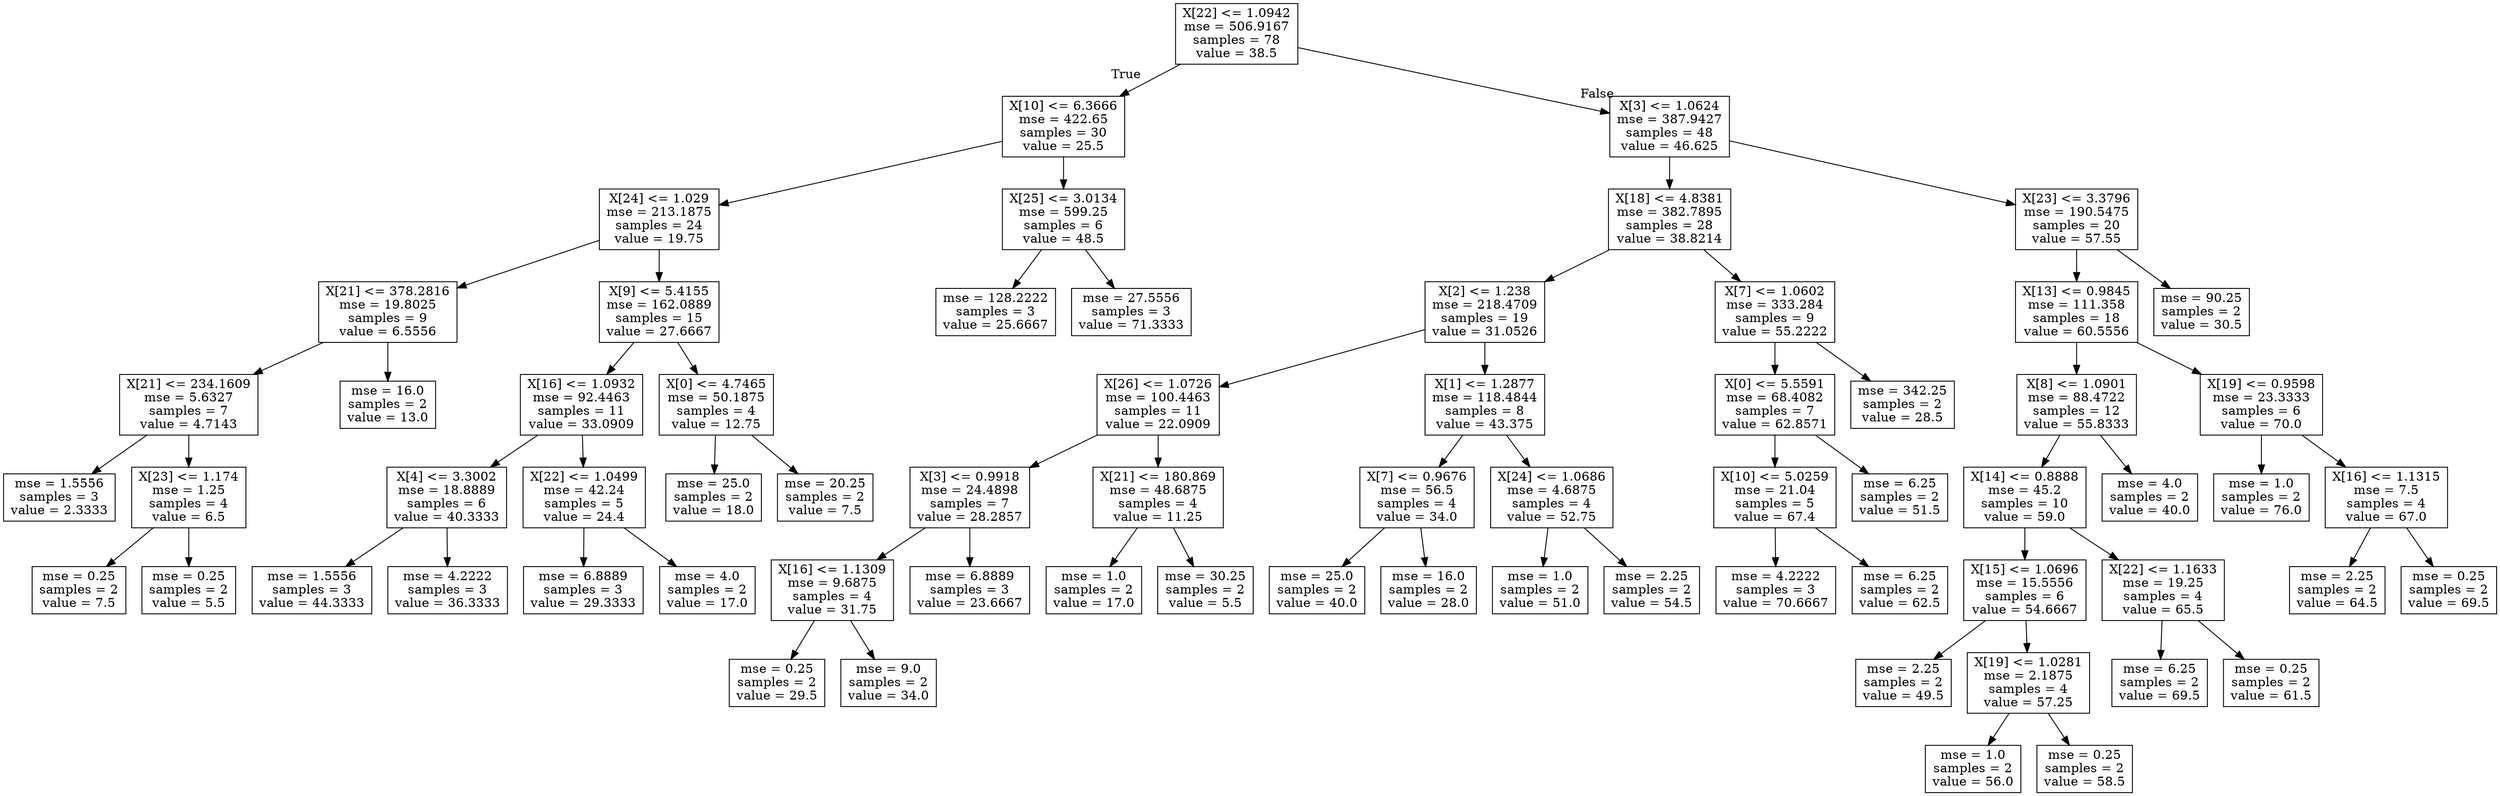 digraph Tree {
node [shape=box] ;
0 [label="X[22] <= 1.0942\nmse = 506.9167\nsamples = 78\nvalue = 38.5"] ;
1 [label="X[10] <= 6.3666\nmse = 422.65\nsamples = 30\nvalue = 25.5"] ;
0 -> 1 [labeldistance=2.5, labelangle=45, headlabel="True"] ;
2 [label="X[24] <= 1.029\nmse = 213.1875\nsamples = 24\nvalue = 19.75"] ;
1 -> 2 ;
3 [label="X[21] <= 378.2816\nmse = 19.8025\nsamples = 9\nvalue = 6.5556"] ;
2 -> 3 ;
4 [label="X[21] <= 234.1609\nmse = 5.6327\nsamples = 7\nvalue = 4.7143"] ;
3 -> 4 ;
5 [label="mse = 1.5556\nsamples = 3\nvalue = 2.3333"] ;
4 -> 5 ;
6 [label="X[23] <= 1.174\nmse = 1.25\nsamples = 4\nvalue = 6.5"] ;
4 -> 6 ;
7 [label="mse = 0.25\nsamples = 2\nvalue = 7.5"] ;
6 -> 7 ;
8 [label="mse = 0.25\nsamples = 2\nvalue = 5.5"] ;
6 -> 8 ;
9 [label="mse = 16.0\nsamples = 2\nvalue = 13.0"] ;
3 -> 9 ;
10 [label="X[9] <= 5.4155\nmse = 162.0889\nsamples = 15\nvalue = 27.6667"] ;
2 -> 10 ;
11 [label="X[16] <= 1.0932\nmse = 92.4463\nsamples = 11\nvalue = 33.0909"] ;
10 -> 11 ;
12 [label="X[4] <= 3.3002\nmse = 18.8889\nsamples = 6\nvalue = 40.3333"] ;
11 -> 12 ;
13 [label="mse = 1.5556\nsamples = 3\nvalue = 44.3333"] ;
12 -> 13 ;
14 [label="mse = 4.2222\nsamples = 3\nvalue = 36.3333"] ;
12 -> 14 ;
15 [label="X[22] <= 1.0499\nmse = 42.24\nsamples = 5\nvalue = 24.4"] ;
11 -> 15 ;
16 [label="mse = 6.8889\nsamples = 3\nvalue = 29.3333"] ;
15 -> 16 ;
17 [label="mse = 4.0\nsamples = 2\nvalue = 17.0"] ;
15 -> 17 ;
18 [label="X[0] <= 4.7465\nmse = 50.1875\nsamples = 4\nvalue = 12.75"] ;
10 -> 18 ;
19 [label="mse = 25.0\nsamples = 2\nvalue = 18.0"] ;
18 -> 19 ;
20 [label="mse = 20.25\nsamples = 2\nvalue = 7.5"] ;
18 -> 20 ;
21 [label="X[25] <= 3.0134\nmse = 599.25\nsamples = 6\nvalue = 48.5"] ;
1 -> 21 ;
22 [label="mse = 128.2222\nsamples = 3\nvalue = 25.6667"] ;
21 -> 22 ;
23 [label="mse = 27.5556\nsamples = 3\nvalue = 71.3333"] ;
21 -> 23 ;
24 [label="X[3] <= 1.0624\nmse = 387.9427\nsamples = 48\nvalue = 46.625"] ;
0 -> 24 [labeldistance=2.5, labelangle=-45, headlabel="False"] ;
25 [label="X[18] <= 4.8381\nmse = 382.7895\nsamples = 28\nvalue = 38.8214"] ;
24 -> 25 ;
26 [label="X[2] <= 1.238\nmse = 218.4709\nsamples = 19\nvalue = 31.0526"] ;
25 -> 26 ;
27 [label="X[26] <= 1.0726\nmse = 100.4463\nsamples = 11\nvalue = 22.0909"] ;
26 -> 27 ;
28 [label="X[3] <= 0.9918\nmse = 24.4898\nsamples = 7\nvalue = 28.2857"] ;
27 -> 28 ;
29 [label="X[16] <= 1.1309\nmse = 9.6875\nsamples = 4\nvalue = 31.75"] ;
28 -> 29 ;
30 [label="mse = 0.25\nsamples = 2\nvalue = 29.5"] ;
29 -> 30 ;
31 [label="mse = 9.0\nsamples = 2\nvalue = 34.0"] ;
29 -> 31 ;
32 [label="mse = 6.8889\nsamples = 3\nvalue = 23.6667"] ;
28 -> 32 ;
33 [label="X[21] <= 180.869\nmse = 48.6875\nsamples = 4\nvalue = 11.25"] ;
27 -> 33 ;
34 [label="mse = 1.0\nsamples = 2\nvalue = 17.0"] ;
33 -> 34 ;
35 [label="mse = 30.25\nsamples = 2\nvalue = 5.5"] ;
33 -> 35 ;
36 [label="X[1] <= 1.2877\nmse = 118.4844\nsamples = 8\nvalue = 43.375"] ;
26 -> 36 ;
37 [label="X[7] <= 0.9676\nmse = 56.5\nsamples = 4\nvalue = 34.0"] ;
36 -> 37 ;
38 [label="mse = 25.0\nsamples = 2\nvalue = 40.0"] ;
37 -> 38 ;
39 [label="mse = 16.0\nsamples = 2\nvalue = 28.0"] ;
37 -> 39 ;
40 [label="X[24] <= 1.0686\nmse = 4.6875\nsamples = 4\nvalue = 52.75"] ;
36 -> 40 ;
41 [label="mse = 1.0\nsamples = 2\nvalue = 51.0"] ;
40 -> 41 ;
42 [label="mse = 2.25\nsamples = 2\nvalue = 54.5"] ;
40 -> 42 ;
43 [label="X[7] <= 1.0602\nmse = 333.284\nsamples = 9\nvalue = 55.2222"] ;
25 -> 43 ;
44 [label="X[0] <= 5.5591\nmse = 68.4082\nsamples = 7\nvalue = 62.8571"] ;
43 -> 44 ;
45 [label="X[10] <= 5.0259\nmse = 21.04\nsamples = 5\nvalue = 67.4"] ;
44 -> 45 ;
46 [label="mse = 4.2222\nsamples = 3\nvalue = 70.6667"] ;
45 -> 46 ;
47 [label="mse = 6.25\nsamples = 2\nvalue = 62.5"] ;
45 -> 47 ;
48 [label="mse = 6.25\nsamples = 2\nvalue = 51.5"] ;
44 -> 48 ;
49 [label="mse = 342.25\nsamples = 2\nvalue = 28.5"] ;
43 -> 49 ;
50 [label="X[23] <= 3.3796\nmse = 190.5475\nsamples = 20\nvalue = 57.55"] ;
24 -> 50 ;
51 [label="X[13] <= 0.9845\nmse = 111.358\nsamples = 18\nvalue = 60.5556"] ;
50 -> 51 ;
52 [label="X[8] <= 1.0901\nmse = 88.4722\nsamples = 12\nvalue = 55.8333"] ;
51 -> 52 ;
53 [label="X[14] <= 0.8888\nmse = 45.2\nsamples = 10\nvalue = 59.0"] ;
52 -> 53 ;
54 [label="X[15] <= 1.0696\nmse = 15.5556\nsamples = 6\nvalue = 54.6667"] ;
53 -> 54 ;
55 [label="mse = 2.25\nsamples = 2\nvalue = 49.5"] ;
54 -> 55 ;
56 [label="X[19] <= 1.0281\nmse = 2.1875\nsamples = 4\nvalue = 57.25"] ;
54 -> 56 ;
57 [label="mse = 1.0\nsamples = 2\nvalue = 56.0"] ;
56 -> 57 ;
58 [label="mse = 0.25\nsamples = 2\nvalue = 58.5"] ;
56 -> 58 ;
59 [label="X[22] <= 1.1633\nmse = 19.25\nsamples = 4\nvalue = 65.5"] ;
53 -> 59 ;
60 [label="mse = 6.25\nsamples = 2\nvalue = 69.5"] ;
59 -> 60 ;
61 [label="mse = 0.25\nsamples = 2\nvalue = 61.5"] ;
59 -> 61 ;
62 [label="mse = 4.0\nsamples = 2\nvalue = 40.0"] ;
52 -> 62 ;
63 [label="X[19] <= 0.9598\nmse = 23.3333\nsamples = 6\nvalue = 70.0"] ;
51 -> 63 ;
64 [label="mse = 1.0\nsamples = 2\nvalue = 76.0"] ;
63 -> 64 ;
65 [label="X[16] <= 1.1315\nmse = 7.5\nsamples = 4\nvalue = 67.0"] ;
63 -> 65 ;
66 [label="mse = 2.25\nsamples = 2\nvalue = 64.5"] ;
65 -> 66 ;
67 [label="mse = 0.25\nsamples = 2\nvalue = 69.5"] ;
65 -> 67 ;
68 [label="mse = 90.25\nsamples = 2\nvalue = 30.5"] ;
50 -> 68 ;
}